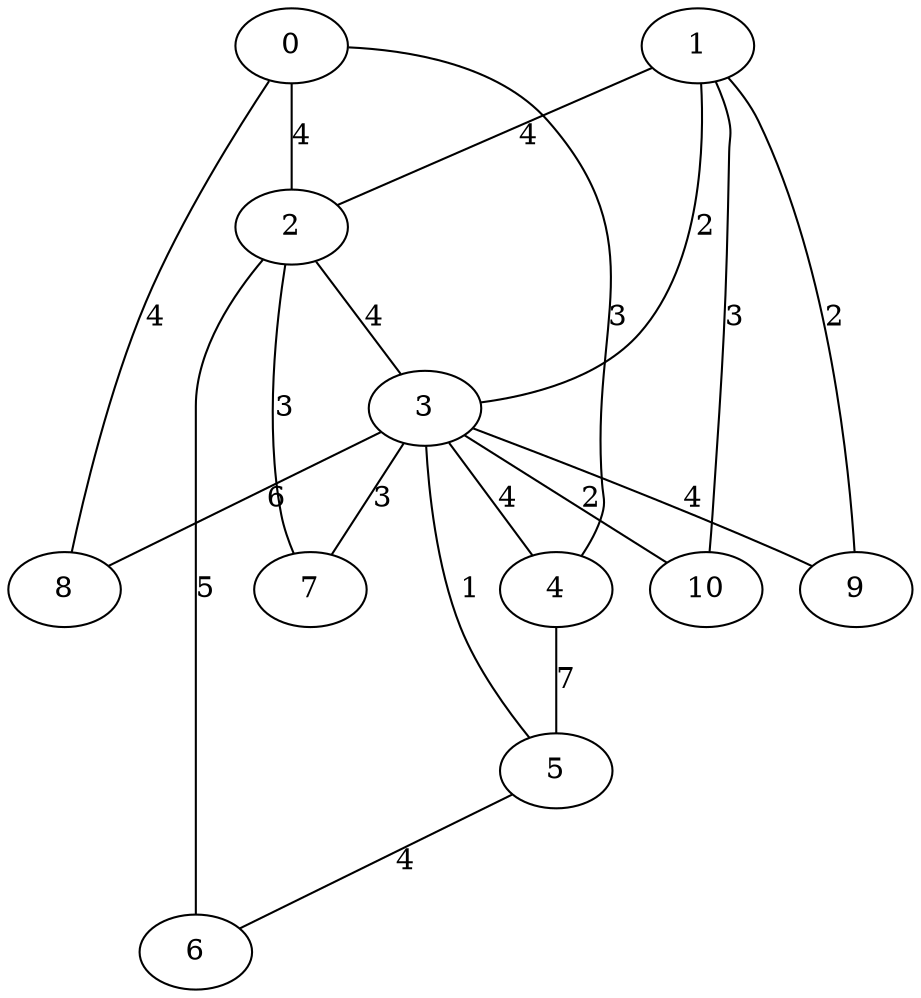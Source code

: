 graph g {
  0 [ habit = 8, size = 428, x = 6, y = 10 ]
  1 [ habit = 1, size = 129, x = 7, y = 3 ]
  2 [ habit = 5, size = 165, x = 4, y = 5 ]
  3 [ habit = 6, size = 300, x = 7, y = 5 ]
  4 [ habit = 8, size = 396, x = 8, y = 8 ]
  5 [ habit = 8, size = 313, x = 5, y = 7 ]
  6 [ base = 1, habit = 1, size = 473, x = 1, y = 7 ]
  7 [ habit = 3, size = 453, x = 4, y = 3 ]
  8 [ base = 2, habit = 1, size = 172, x = 10, y = 9 ]
  9 [ habit = 8, size = 437, x = 9, y = 1 ]
  10 [ habit = 9, size = 420, x = 10, y = 4 ]

  0 -- 8 [ label = 4, weight = 4 ]
  0 -- 2 [ label = 4, weight = 4 ]
  0 -- 4 [ label = 3, weight = 3 ]
  1 -- 3 [ label = 2, weight = 2 ]
  1 -- 2 [ label = 4, weight = 4 ]
  1 -- 9 [ label = 2, weight = 2 ]
  1 -- 10 [ label = 3, weight = 3 ]
  2 -- 7 [ label = 3, weight = 3 ]
  2 -- 6 [ label = 5, weight = 5 ]
  2 -- 3 [ label = 4, weight = 4 ]
  3 -- 8 [ label = 6, weight = 6 ]
  3 -- 7 [ label = 3, weight = 3 ]
  3 -- 5 [ label = 1, weight = 1 ]
  3 -- 9 [ label = 4, weight = 4 ]
  3 -- 10 [ label = 2, weight = 2 ]
  3 -- 4 [ label = 4, weight = 4 ]
  4 -- 5 [ label = 7, weight = 7 ]
  5 -- 6 [ label = 4, weight = 4 ]
}
